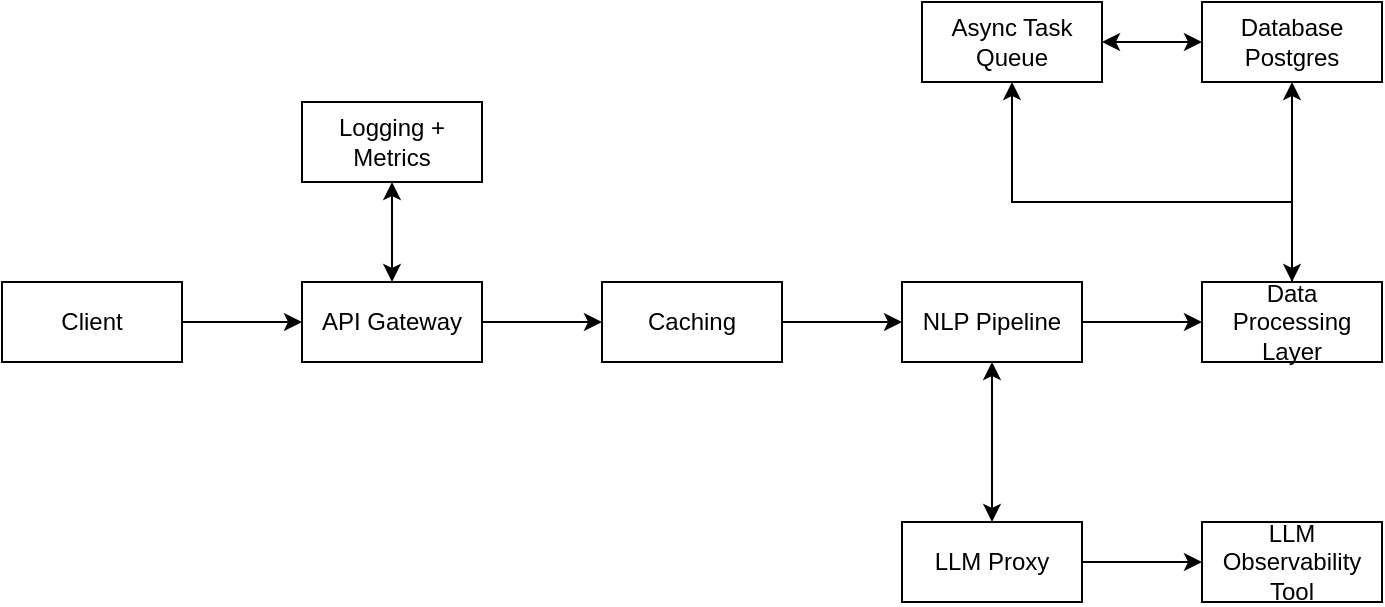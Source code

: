 <mxfile version="24.6.4" type="device">
  <diagram name="Página-1" id="PJ0eSCW04JFBRJjIGqaI">
    <mxGraphModel dx="1050" dy="538" grid="1" gridSize="10" guides="1" tooltips="1" connect="1" arrows="1" fold="1" page="1" pageScale="1" pageWidth="827" pageHeight="1169" math="0" shadow="0">
      <root>
        <mxCell id="0" />
        <mxCell id="1" parent="0" />
        <mxCell id="vDkJdxYBMMLnQP2B4OFB-23" value="" style="edgeStyle=orthogonalEdgeStyle;rounded=0;orthogonalLoop=1;jettySize=auto;html=1;" edge="1" parent="1" source="vDkJdxYBMMLnQP2B4OFB-19" target="vDkJdxYBMMLnQP2B4OFB-20">
          <mxGeometry relative="1" as="geometry" />
        </mxCell>
        <mxCell id="vDkJdxYBMMLnQP2B4OFB-19" value="Client" style="rounded=0;whiteSpace=wrap;html=1;" vertex="1" parent="1">
          <mxGeometry x="40" y="240" width="90" height="40" as="geometry" />
        </mxCell>
        <mxCell id="vDkJdxYBMMLnQP2B4OFB-22" value="" style="edgeStyle=orthogonalEdgeStyle;rounded=0;orthogonalLoop=1;jettySize=auto;html=1;startArrow=classic;startFill=1;" edge="1" parent="1" source="vDkJdxYBMMLnQP2B4OFB-20" target="vDkJdxYBMMLnQP2B4OFB-21">
          <mxGeometry relative="1" as="geometry" />
        </mxCell>
        <mxCell id="vDkJdxYBMMLnQP2B4OFB-25" value="" style="edgeStyle=orthogonalEdgeStyle;rounded=0;orthogonalLoop=1;jettySize=auto;html=1;" edge="1" parent="1" source="vDkJdxYBMMLnQP2B4OFB-20" target="vDkJdxYBMMLnQP2B4OFB-24">
          <mxGeometry relative="1" as="geometry" />
        </mxCell>
        <mxCell id="vDkJdxYBMMLnQP2B4OFB-20" value="&lt;div&gt;API Gateway&lt;/div&gt;" style="rounded=0;whiteSpace=wrap;html=1;" vertex="1" parent="1">
          <mxGeometry x="190" y="240" width="90" height="40" as="geometry" />
        </mxCell>
        <mxCell id="vDkJdxYBMMLnQP2B4OFB-21" value="Logging + Metrics" style="rounded=0;whiteSpace=wrap;html=1;" vertex="1" parent="1">
          <mxGeometry x="190" y="150" width="90" height="40" as="geometry" />
        </mxCell>
        <mxCell id="vDkJdxYBMMLnQP2B4OFB-27" value="" style="edgeStyle=orthogonalEdgeStyle;rounded=0;orthogonalLoop=1;jettySize=auto;html=1;" edge="1" parent="1" source="vDkJdxYBMMLnQP2B4OFB-24" target="vDkJdxYBMMLnQP2B4OFB-26">
          <mxGeometry relative="1" as="geometry" />
        </mxCell>
        <mxCell id="vDkJdxYBMMLnQP2B4OFB-24" value="Caching" style="rounded=0;whiteSpace=wrap;html=1;" vertex="1" parent="1">
          <mxGeometry x="340" y="240" width="90" height="40" as="geometry" />
        </mxCell>
        <mxCell id="vDkJdxYBMMLnQP2B4OFB-31" value="" style="edgeStyle=orthogonalEdgeStyle;rounded=0;orthogonalLoop=1;jettySize=auto;html=1;" edge="1" parent="1" source="vDkJdxYBMMLnQP2B4OFB-26" target="vDkJdxYBMMLnQP2B4OFB-28">
          <mxGeometry relative="1" as="geometry" />
        </mxCell>
        <mxCell id="vDkJdxYBMMLnQP2B4OFB-37" value="" style="edgeStyle=orthogonalEdgeStyle;rounded=0;orthogonalLoop=1;jettySize=auto;html=1;startArrow=classic;startFill=1;" edge="1" parent="1" source="vDkJdxYBMMLnQP2B4OFB-26" target="vDkJdxYBMMLnQP2B4OFB-35">
          <mxGeometry relative="1" as="geometry" />
        </mxCell>
        <mxCell id="vDkJdxYBMMLnQP2B4OFB-26" value="NLP Pipeline" style="rounded=0;whiteSpace=wrap;html=1;" vertex="1" parent="1">
          <mxGeometry x="490" y="240" width="90" height="40" as="geometry" />
        </mxCell>
        <mxCell id="vDkJdxYBMMLnQP2B4OFB-30" value="" style="edgeStyle=orthogonalEdgeStyle;rounded=0;orthogonalLoop=1;jettySize=auto;html=1;" edge="1" parent="1" source="vDkJdxYBMMLnQP2B4OFB-28" target="vDkJdxYBMMLnQP2B4OFB-29">
          <mxGeometry relative="1" as="geometry" />
        </mxCell>
        <mxCell id="vDkJdxYBMMLnQP2B4OFB-33" style="edgeStyle=orthogonalEdgeStyle;rounded=0;orthogonalLoop=1;jettySize=auto;html=1;entryX=0.5;entryY=1;entryDx=0;entryDy=0;startArrow=classic;startFill=1;" edge="1" parent="1" source="vDkJdxYBMMLnQP2B4OFB-28" target="vDkJdxYBMMLnQP2B4OFB-32">
          <mxGeometry relative="1" as="geometry">
            <mxPoint x="545" y="160" as="targetPoint" />
            <Array as="points">
              <mxPoint x="685" y="200" />
              <mxPoint x="545" y="200" />
            </Array>
          </mxGeometry>
        </mxCell>
        <mxCell id="vDkJdxYBMMLnQP2B4OFB-28" value="Data Processing Layer" style="rounded=0;whiteSpace=wrap;html=1;" vertex="1" parent="1">
          <mxGeometry x="640" y="240" width="90" height="40" as="geometry" />
        </mxCell>
        <mxCell id="vDkJdxYBMMLnQP2B4OFB-29" value="&lt;div&gt;Database&lt;/div&gt;&lt;div&gt;Postgres&lt;br&gt;&lt;/div&gt;" style="rounded=0;whiteSpace=wrap;html=1;" vertex="1" parent="1">
          <mxGeometry x="640" y="100" width="90" height="40" as="geometry" />
        </mxCell>
        <mxCell id="vDkJdxYBMMLnQP2B4OFB-34" value="" style="edgeStyle=orthogonalEdgeStyle;rounded=0;orthogonalLoop=1;jettySize=auto;html=1;startArrow=classic;startFill=1;" edge="1" parent="1" source="vDkJdxYBMMLnQP2B4OFB-32" target="vDkJdxYBMMLnQP2B4OFB-29">
          <mxGeometry relative="1" as="geometry" />
        </mxCell>
        <mxCell id="vDkJdxYBMMLnQP2B4OFB-32" value="Async Task Queue" style="rounded=0;whiteSpace=wrap;html=1;" vertex="1" parent="1">
          <mxGeometry x="500" y="100" width="90" height="40" as="geometry" />
        </mxCell>
        <mxCell id="vDkJdxYBMMLnQP2B4OFB-38" value="" style="edgeStyle=orthogonalEdgeStyle;rounded=0;orthogonalLoop=1;jettySize=auto;html=1;" edge="1" parent="1" source="vDkJdxYBMMLnQP2B4OFB-35" target="vDkJdxYBMMLnQP2B4OFB-36">
          <mxGeometry relative="1" as="geometry" />
        </mxCell>
        <mxCell id="vDkJdxYBMMLnQP2B4OFB-35" value="LLM Proxy" style="rounded=0;whiteSpace=wrap;html=1;" vertex="1" parent="1">
          <mxGeometry x="490" y="360" width="90" height="40" as="geometry" />
        </mxCell>
        <mxCell id="vDkJdxYBMMLnQP2B4OFB-36" value="LLM Observability Tool" style="rounded=0;whiteSpace=wrap;html=1;" vertex="1" parent="1">
          <mxGeometry x="640" y="360" width="90" height="40" as="geometry" />
        </mxCell>
      </root>
    </mxGraphModel>
  </diagram>
</mxfile>

